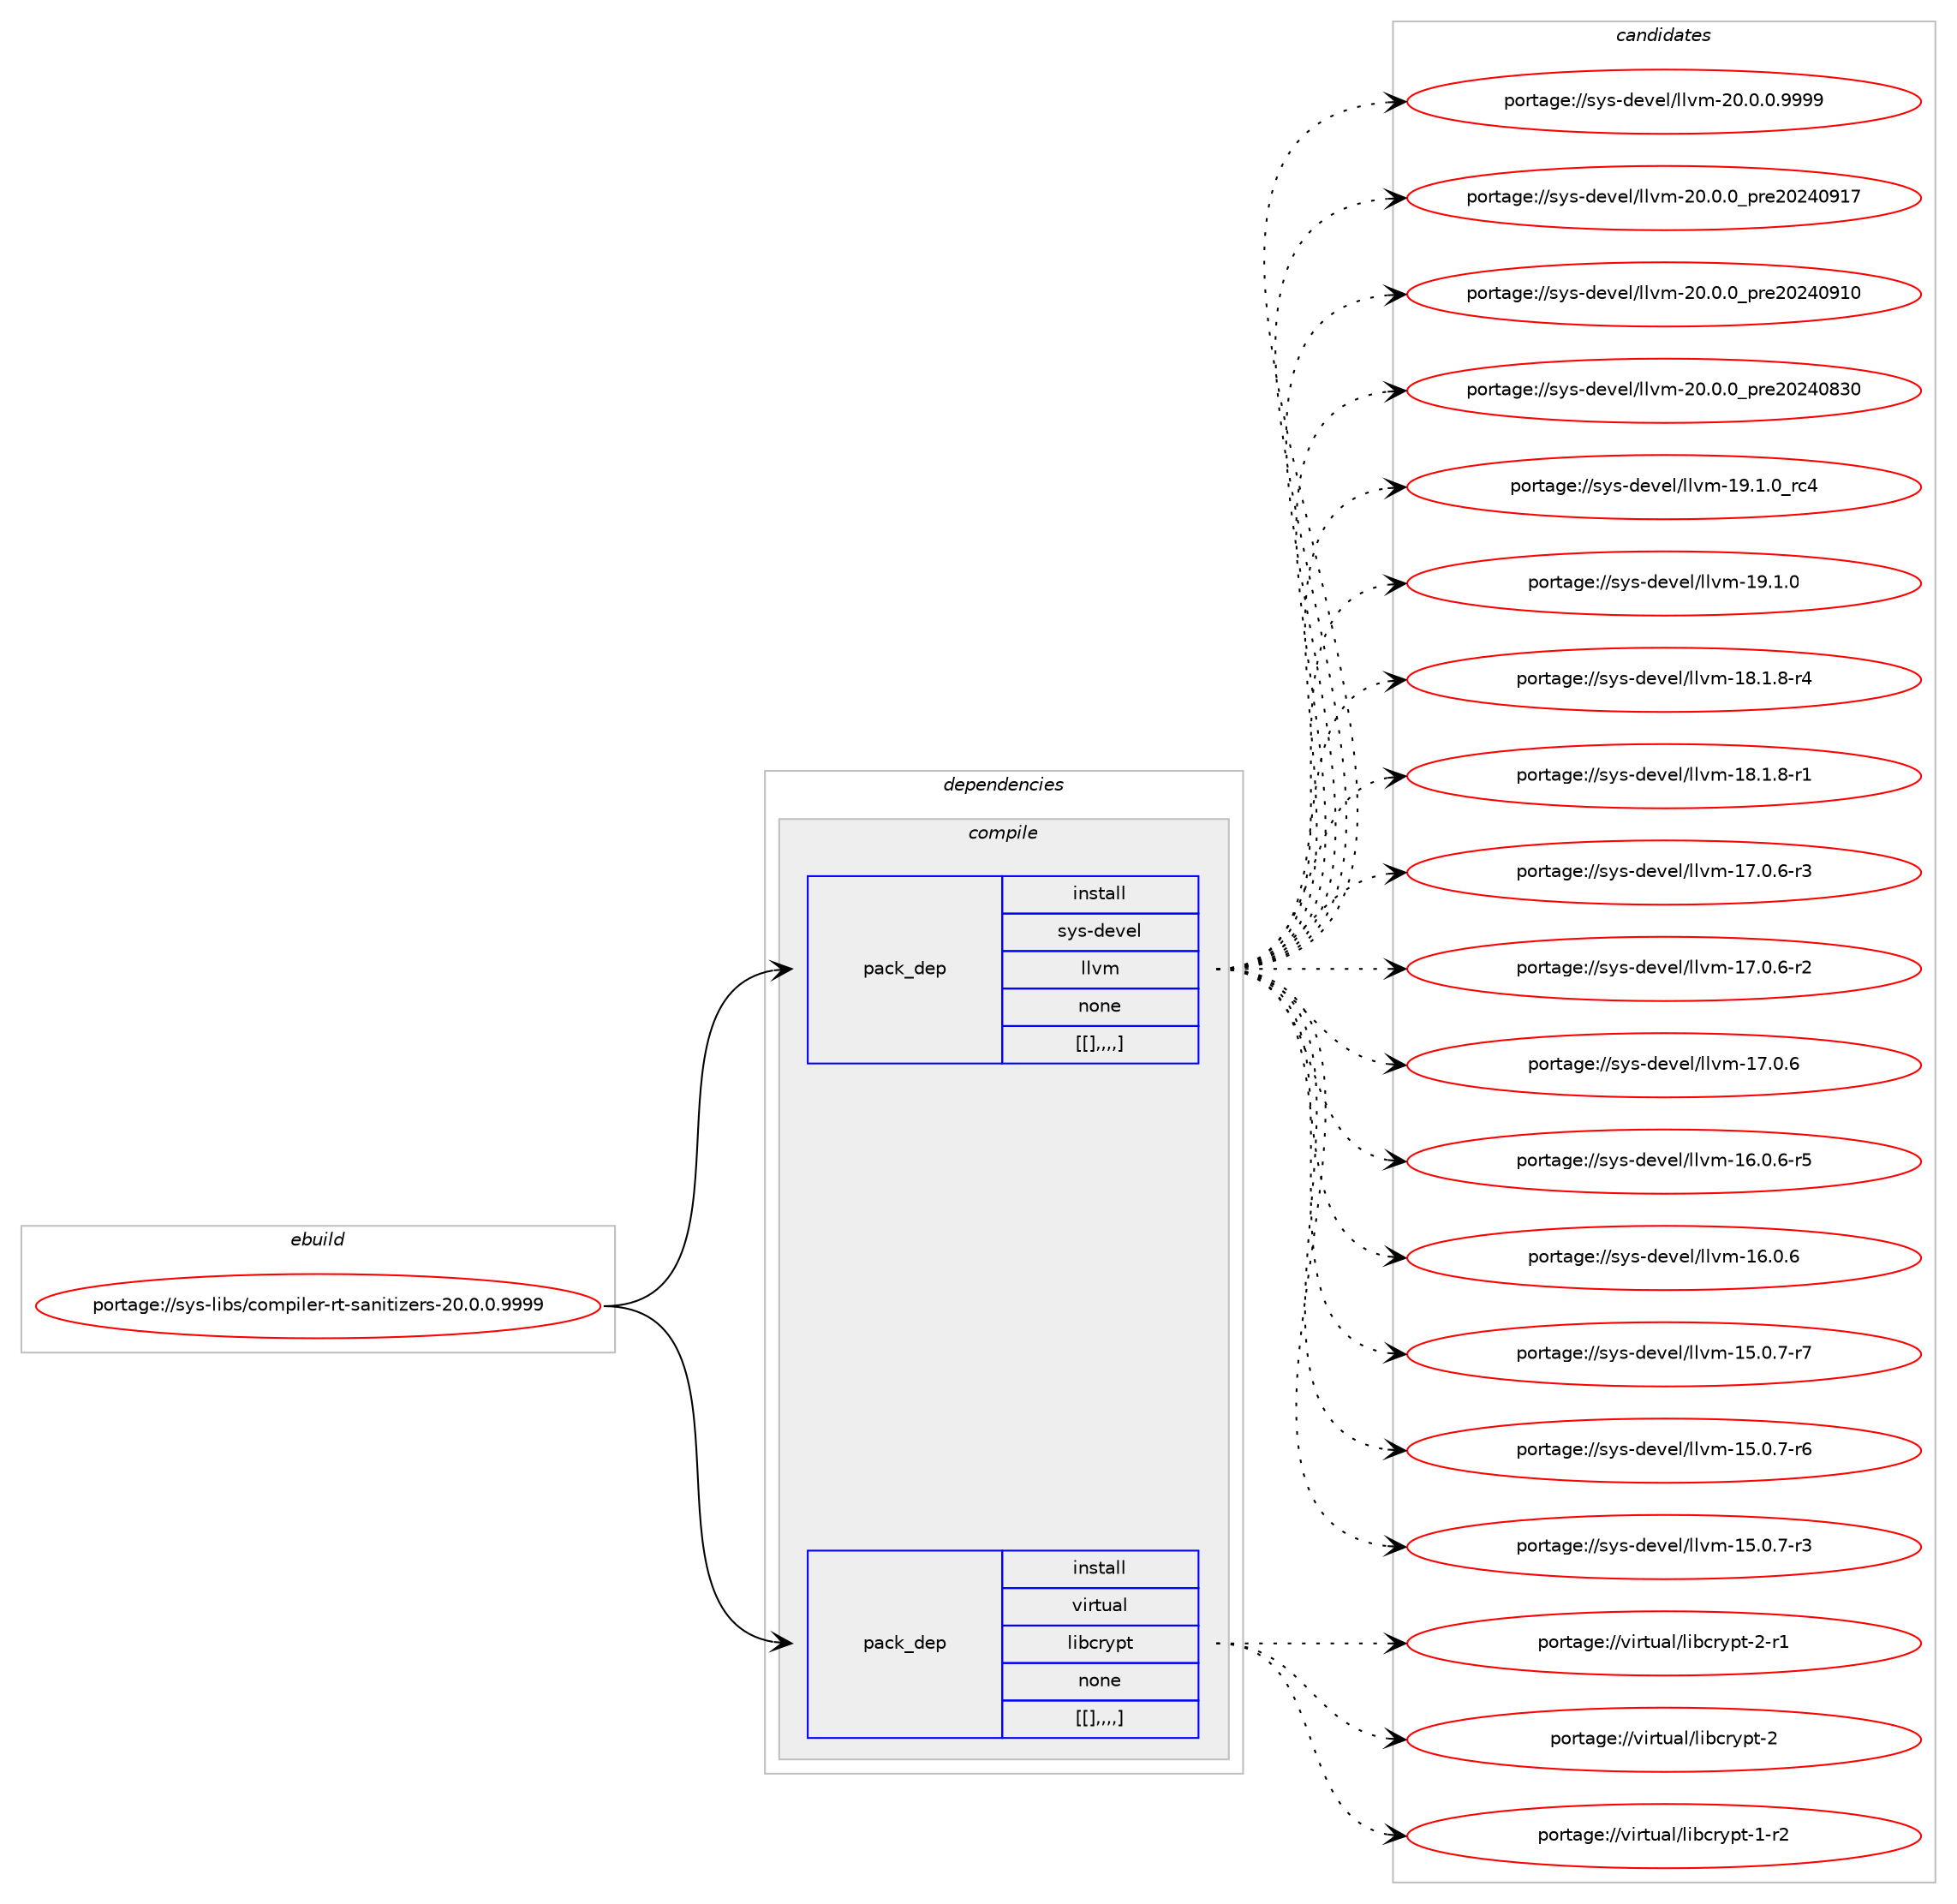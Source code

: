digraph prolog {

# *************
# Graph options
# *************

newrank=true;
concentrate=true;
compound=true;
graph [rankdir=LR,fontname=Helvetica,fontsize=10,ranksep=1.5];#, ranksep=2.5, nodesep=0.2];
edge  [arrowhead=vee];
node  [fontname=Helvetica,fontsize=10];

# **********
# The ebuild
# **********

subgraph cluster_leftcol {
color=gray;
label=<<i>ebuild</i>>;
id [label="portage://sys-libs/compiler-rt-sanitizers-20.0.0.9999", color=red, width=4, href="../sys-libs/compiler-rt-sanitizers-20.0.0.9999.svg"];
}

# ****************
# The dependencies
# ****************

subgraph cluster_midcol {
color=gray;
label=<<i>dependencies</i>>;
subgraph cluster_compile {
fillcolor="#eeeeee";
style=filled;
label=<<i>compile</i>>;
subgraph pack327638 {
dependency452476 [label=<<TABLE BORDER="0" CELLBORDER="1" CELLSPACING="0" CELLPADDING="4" WIDTH="220"><TR><TD ROWSPAN="6" CELLPADDING="30">pack_dep</TD></TR><TR><TD WIDTH="110">install</TD></TR><TR><TD>sys-devel</TD></TR><TR><TD>llvm</TD></TR><TR><TD>none</TD></TR><TR><TD>[[],,,,]</TD></TR></TABLE>>, shape=none, color=blue];
}
id:e -> dependency452476:w [weight=20,style="solid",arrowhead="vee"];
subgraph pack327639 {
dependency452477 [label=<<TABLE BORDER="0" CELLBORDER="1" CELLSPACING="0" CELLPADDING="4" WIDTH="220"><TR><TD ROWSPAN="6" CELLPADDING="30">pack_dep</TD></TR><TR><TD WIDTH="110">install</TD></TR><TR><TD>virtual</TD></TR><TR><TD>libcrypt</TD></TR><TR><TD>none</TD></TR><TR><TD>[[],,,,]</TD></TR></TABLE>>, shape=none, color=blue];
}
id:e -> dependency452477:w [weight=20,style="solid",arrowhead="vee"];
}
subgraph cluster_compileandrun {
fillcolor="#eeeeee";
style=filled;
label=<<i>compile and run</i>>;
}
subgraph cluster_run {
fillcolor="#eeeeee";
style=filled;
label=<<i>run</i>>;
}
}

# **************
# The candidates
# **************

subgraph cluster_choices {
rank=same;
color=gray;
label=<<i>candidates</i>>;

subgraph choice327638 {
color=black;
nodesep=1;
choice1151211154510010111810110847108108118109455048464846484657575757 [label="portage://sys-devel/llvm-20.0.0.9999", color=red, width=4,href="../sys-devel/llvm-20.0.0.9999.svg"];
choice115121115451001011181011084710810811810945504846484648951121141015048505248574955 [label="portage://sys-devel/llvm-20.0.0_pre20240917", color=red, width=4,href="../sys-devel/llvm-20.0.0_pre20240917.svg"];
choice115121115451001011181011084710810811810945504846484648951121141015048505248574948 [label="portage://sys-devel/llvm-20.0.0_pre20240910", color=red, width=4,href="../sys-devel/llvm-20.0.0_pre20240910.svg"];
choice115121115451001011181011084710810811810945504846484648951121141015048505248565148 [label="portage://sys-devel/llvm-20.0.0_pre20240830", color=red, width=4,href="../sys-devel/llvm-20.0.0_pre20240830.svg"];
choice115121115451001011181011084710810811810945495746494648951149952 [label="portage://sys-devel/llvm-19.1.0_rc4", color=red, width=4,href="../sys-devel/llvm-19.1.0_rc4.svg"];
choice115121115451001011181011084710810811810945495746494648 [label="portage://sys-devel/llvm-19.1.0", color=red, width=4,href="../sys-devel/llvm-19.1.0.svg"];
choice1151211154510010111810110847108108118109454956464946564511452 [label="portage://sys-devel/llvm-18.1.8-r4", color=red, width=4,href="../sys-devel/llvm-18.1.8-r4.svg"];
choice1151211154510010111810110847108108118109454956464946564511449 [label="portage://sys-devel/llvm-18.1.8-r1", color=red, width=4,href="../sys-devel/llvm-18.1.8-r1.svg"];
choice1151211154510010111810110847108108118109454955464846544511451 [label="portage://sys-devel/llvm-17.0.6-r3", color=red, width=4,href="../sys-devel/llvm-17.0.6-r3.svg"];
choice1151211154510010111810110847108108118109454955464846544511450 [label="portage://sys-devel/llvm-17.0.6-r2", color=red, width=4,href="../sys-devel/llvm-17.0.6-r2.svg"];
choice115121115451001011181011084710810811810945495546484654 [label="portage://sys-devel/llvm-17.0.6", color=red, width=4,href="../sys-devel/llvm-17.0.6.svg"];
choice1151211154510010111810110847108108118109454954464846544511453 [label="portage://sys-devel/llvm-16.0.6-r5", color=red, width=4,href="../sys-devel/llvm-16.0.6-r5.svg"];
choice115121115451001011181011084710810811810945495446484654 [label="portage://sys-devel/llvm-16.0.6", color=red, width=4,href="../sys-devel/llvm-16.0.6.svg"];
choice1151211154510010111810110847108108118109454953464846554511455 [label="portage://sys-devel/llvm-15.0.7-r7", color=red, width=4,href="../sys-devel/llvm-15.0.7-r7.svg"];
choice1151211154510010111810110847108108118109454953464846554511454 [label="portage://sys-devel/llvm-15.0.7-r6", color=red, width=4,href="../sys-devel/llvm-15.0.7-r6.svg"];
choice1151211154510010111810110847108108118109454953464846554511451 [label="portage://sys-devel/llvm-15.0.7-r3", color=red, width=4,href="../sys-devel/llvm-15.0.7-r3.svg"];
dependency452476:e -> choice1151211154510010111810110847108108118109455048464846484657575757:w [style=dotted,weight="100"];
dependency452476:e -> choice115121115451001011181011084710810811810945504846484648951121141015048505248574955:w [style=dotted,weight="100"];
dependency452476:e -> choice115121115451001011181011084710810811810945504846484648951121141015048505248574948:w [style=dotted,weight="100"];
dependency452476:e -> choice115121115451001011181011084710810811810945504846484648951121141015048505248565148:w [style=dotted,weight="100"];
dependency452476:e -> choice115121115451001011181011084710810811810945495746494648951149952:w [style=dotted,weight="100"];
dependency452476:e -> choice115121115451001011181011084710810811810945495746494648:w [style=dotted,weight="100"];
dependency452476:e -> choice1151211154510010111810110847108108118109454956464946564511452:w [style=dotted,weight="100"];
dependency452476:e -> choice1151211154510010111810110847108108118109454956464946564511449:w [style=dotted,weight="100"];
dependency452476:e -> choice1151211154510010111810110847108108118109454955464846544511451:w [style=dotted,weight="100"];
dependency452476:e -> choice1151211154510010111810110847108108118109454955464846544511450:w [style=dotted,weight="100"];
dependency452476:e -> choice115121115451001011181011084710810811810945495546484654:w [style=dotted,weight="100"];
dependency452476:e -> choice1151211154510010111810110847108108118109454954464846544511453:w [style=dotted,weight="100"];
dependency452476:e -> choice115121115451001011181011084710810811810945495446484654:w [style=dotted,weight="100"];
dependency452476:e -> choice1151211154510010111810110847108108118109454953464846554511455:w [style=dotted,weight="100"];
dependency452476:e -> choice1151211154510010111810110847108108118109454953464846554511454:w [style=dotted,weight="100"];
dependency452476:e -> choice1151211154510010111810110847108108118109454953464846554511451:w [style=dotted,weight="100"];
}
subgraph choice327639 {
color=black;
nodesep=1;
choice1181051141161179710847108105989911412111211645504511449 [label="portage://virtual/libcrypt-2-r1", color=red, width=4,href="../virtual/libcrypt-2-r1.svg"];
choice118105114116117971084710810598991141211121164550 [label="portage://virtual/libcrypt-2", color=red, width=4,href="../virtual/libcrypt-2.svg"];
choice1181051141161179710847108105989911412111211645494511450 [label="portage://virtual/libcrypt-1-r2", color=red, width=4,href="../virtual/libcrypt-1-r2.svg"];
dependency452477:e -> choice1181051141161179710847108105989911412111211645504511449:w [style=dotted,weight="100"];
dependency452477:e -> choice118105114116117971084710810598991141211121164550:w [style=dotted,weight="100"];
dependency452477:e -> choice1181051141161179710847108105989911412111211645494511450:w [style=dotted,weight="100"];
}
}

}
